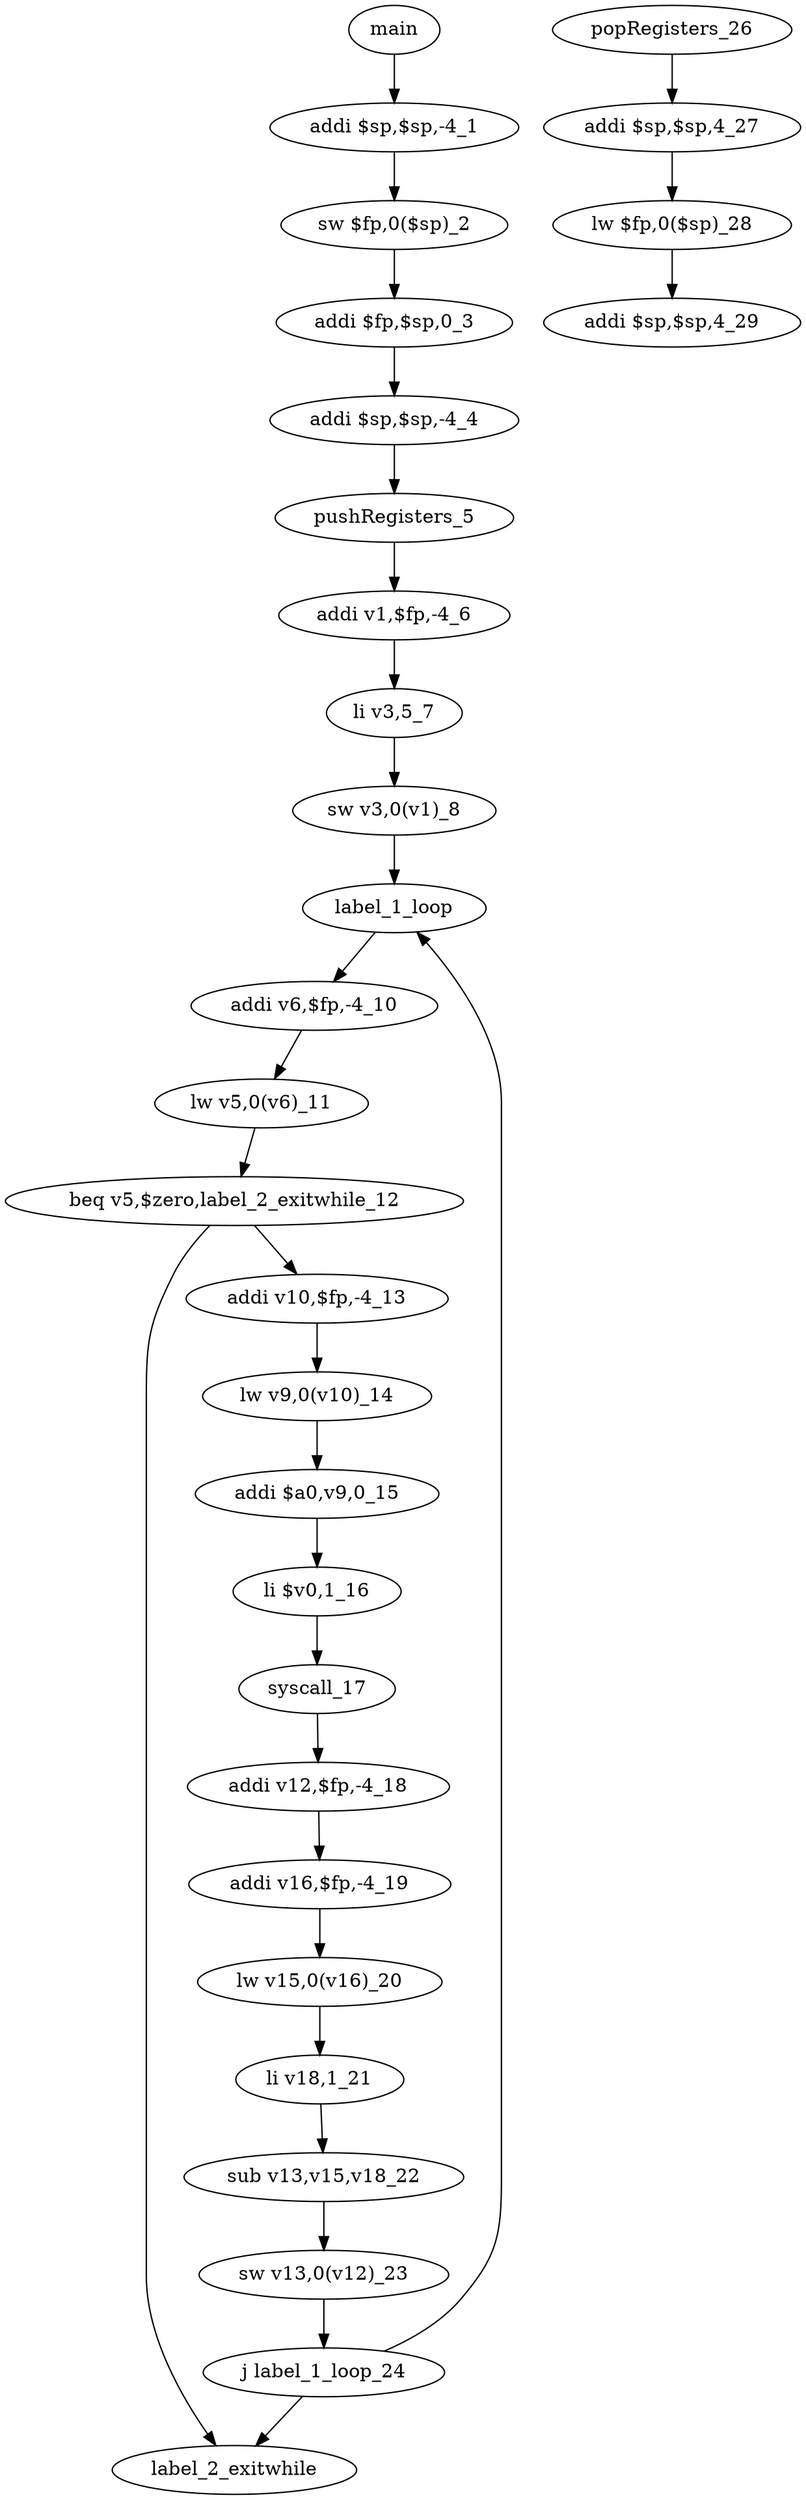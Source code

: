 digraph {
"main" -> "addi $sp,$sp,-4_1" -> "sw $fp,0($sp)_2" -> "addi $fp,$sp,0_3" -> "addi $sp,$sp,-4_4" -> "pushRegisters_5" -> "addi v1,$fp,-4_6" -> "li v3,5_7" -> "sw v3,0(v1)_8" -> "label_1_loop" -> "addi v6,$fp,-4_10" -> "lw v5,0(v6)_11" -> "beq v5,$zero,label_2_exitwhile_12" -> "addi v10,$fp,-4_13" -> "lw v9,0(v10)_14" -> "addi $a0,v9,0_15" -> "li $v0,1_16" -> "syscall_17" -> "addi v12,$fp,-4_18" -> "addi v16,$fp,-4_19" -> "lw v15,0(v16)_20" -> "li v18,1_21" -> "sub v13,v15,v18_22" -> "sw v13,0(v12)_23" -> "j label_1_loop_24" -> "label_2_exitwhile"
"popRegisters_26" -> "addi $sp,$sp,4_27" -> "lw $fp,0($sp)_28" -> "addi $sp,$sp,4_29"
"j label_1_loop_24" -> "label_1_loop"
"beq v5,$zero,label_2_exitwhile_12" -> "label_2_exitwhile"
}
